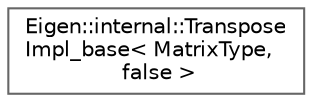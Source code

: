 digraph "Graphical Class Hierarchy"
{
 // LATEX_PDF_SIZE
  bgcolor="transparent";
  edge [fontname=Helvetica,fontsize=10,labelfontname=Helvetica,labelfontsize=10];
  node [fontname=Helvetica,fontsize=10,shape=box,height=0.2,width=0.4];
  rankdir="LR";
  Node0 [id="Node000000",label="Eigen::internal::Transpose\lImpl_base\< MatrixType,\l false \>",height=0.2,width=0.4,color="grey40", fillcolor="white", style="filled",URL="$structEigen_1_1internal_1_1TransposeImpl__base_3_01MatrixType_00_01false_01_4.html",tooltip=" "];
}
